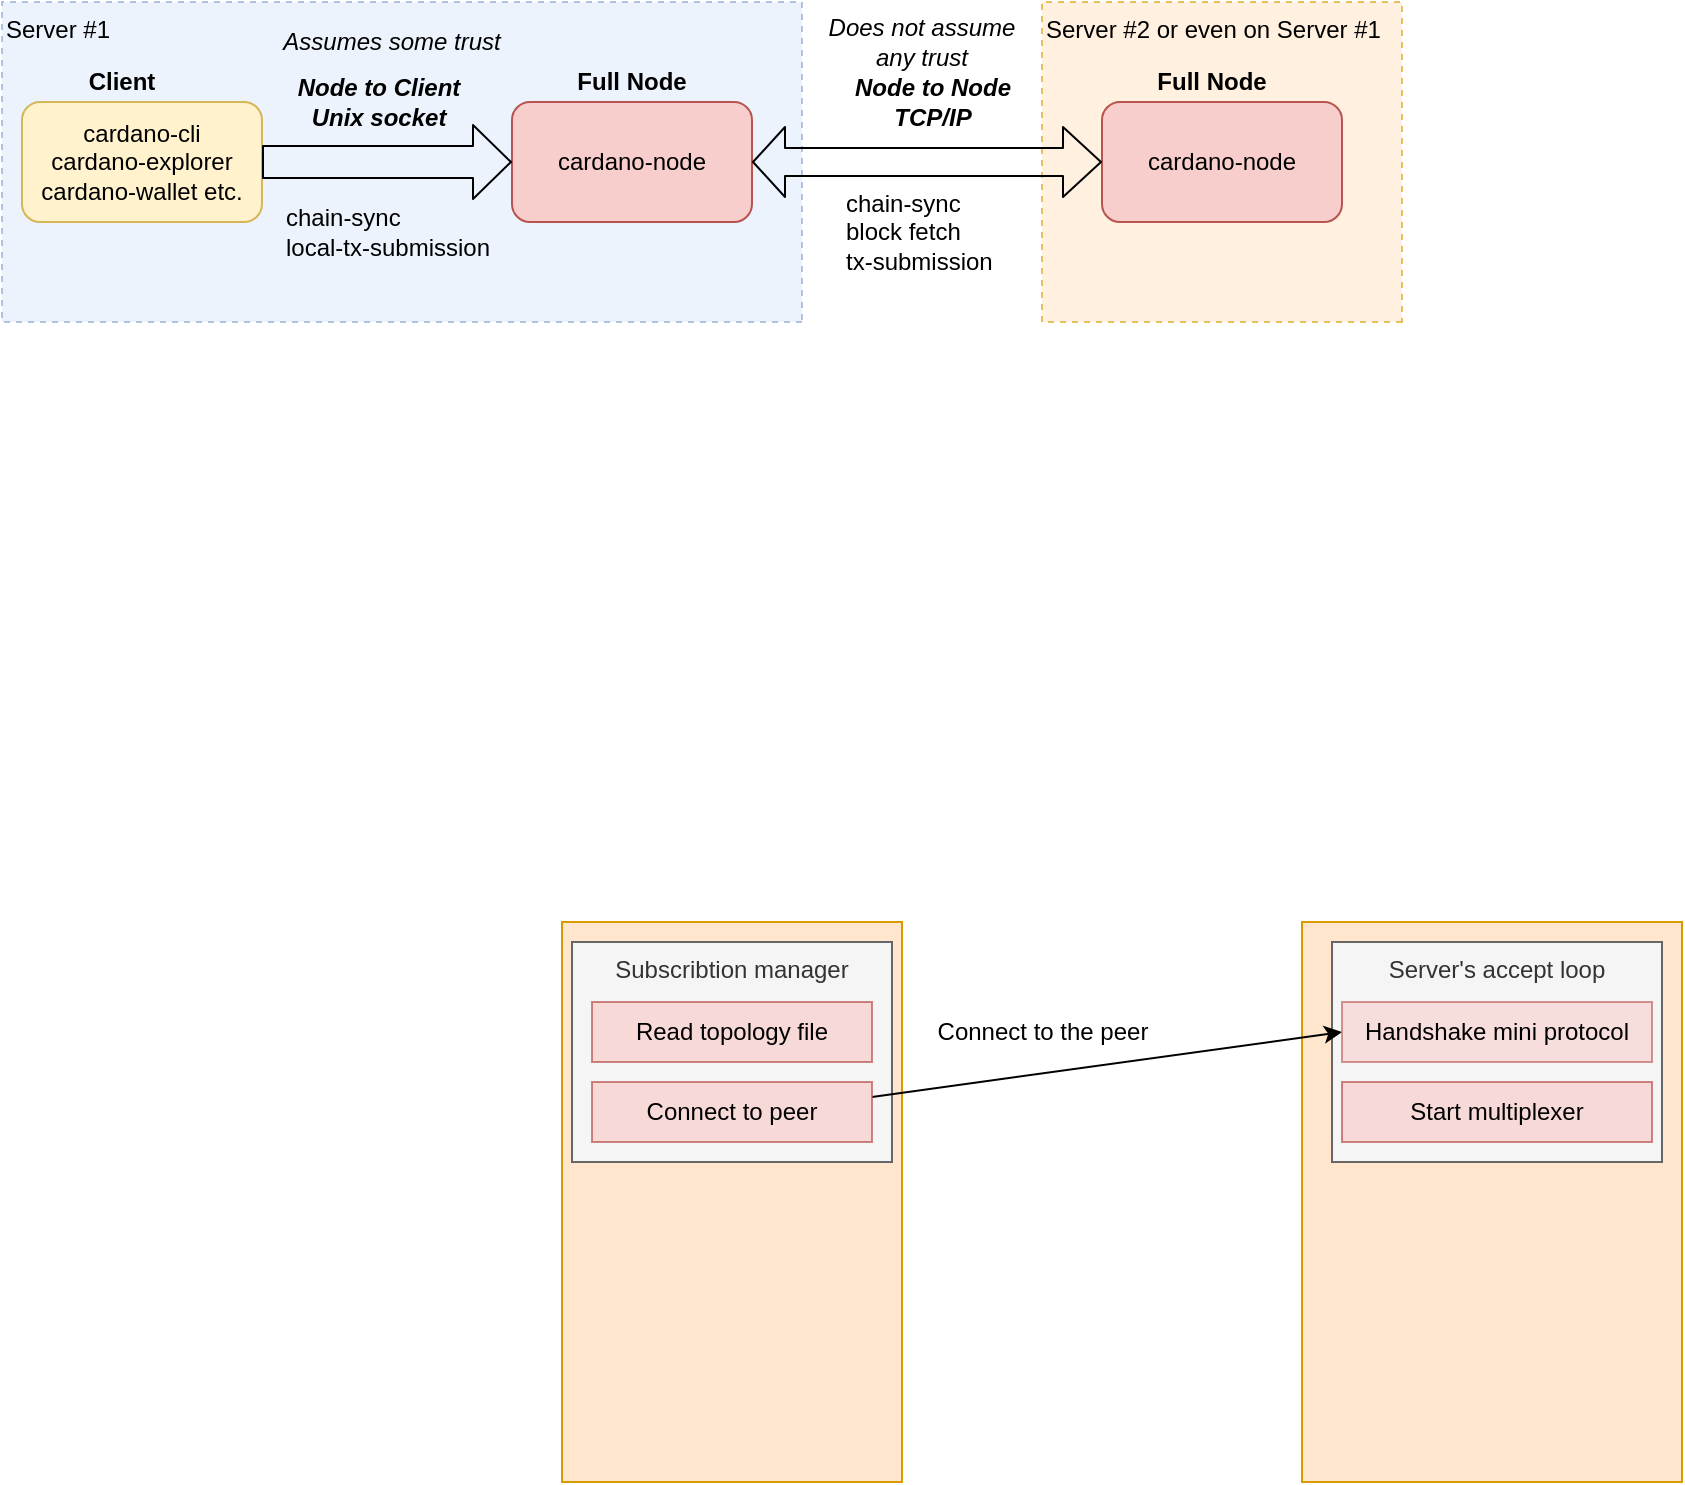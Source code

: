 <mxfile version="13.2.6" type="github">
  <diagram id="o-6-cCsUGdHhvSfyFfvp" name="Page-1">
    <mxGraphModel dx="1186" dy="685" grid="1" gridSize="10" guides="1" tooltips="1" connect="1" arrows="1" fold="1" page="1" pageScale="1" pageWidth="1169" pageHeight="827" math="0" shadow="0">
      <root>
        <mxCell id="0" />
        <mxCell id="1" parent="0" />
        <mxCell id="mXt_HiQNrAfsVmuwmWfo-2" value="Server #2 or even on Server #1" style="rounded=0;whiteSpace=wrap;html=1;shadow=0;verticalAlign=top;align=left;labelBackgroundColor=none;fillColor=#ffe6cc;strokeColor=#d79b00;dashed=1;direction=west;comic=0;opacity=60;" vertex="1" parent="1">
          <mxGeometry x="560" y="40" width="180" height="160" as="geometry" />
        </mxCell>
        <mxCell id="mXt_HiQNrAfsVmuwmWfo-1" value="Server #1" style="rounded=0;whiteSpace=wrap;html=1;shadow=0;verticalAlign=top;align=left;labelBackgroundColor=none;fillColor=#dae8fc;strokeColor=#6c8ebf;dashed=1;direction=west;comic=0;opacity=50;" vertex="1" parent="1">
          <mxGeometry x="40" y="40" width="400" height="160" as="geometry" />
        </mxCell>
        <mxCell id="l2yK3TH7M7PTGYh5xhXL-1" value="cardano-node" style="rounded=1;whiteSpace=wrap;html=1;fillColor=#f8cecc;strokeColor=#b85450;" parent="1" vertex="1">
          <mxGeometry x="295" y="90" width="120" height="60" as="geometry" />
        </mxCell>
        <mxCell id="l2yK3TH7M7PTGYh5xhXL-2" value="cardano-node" style="rounded=1;whiteSpace=wrap;html=1;fillColor=#f8cecc;strokeColor=#b85450;" parent="1" vertex="1">
          <mxGeometry x="590" y="90" width="120" height="60" as="geometry" />
        </mxCell>
        <mxCell id="l2yK3TH7M7PTGYh5xhXL-3" value="cardano-cli&lt;br&gt;cardano-explorer&lt;br&gt;&lt;span&gt;cardano-wallet etc.&lt;/span&gt;" style="rounded=1;whiteSpace=wrap;html=1;align=center;fillColor=#fff2cc;strokeColor=#d6b656;" parent="1" vertex="1">
          <mxGeometry x="50" y="90" width="120" height="60" as="geometry" />
        </mxCell>
        <mxCell id="l2yK3TH7M7PTGYh5xhXL-8" value="chain-sync&lt;br&gt;block fetch&lt;br&gt;tx-submission" style="text;html=1;strokeColor=none;fillColor=none;align=left;verticalAlign=middle;whiteSpace=wrap;rounded=0;" parent="1" vertex="1">
          <mxGeometry x="460" y="135" width="90" height="40" as="geometry" />
        </mxCell>
        <mxCell id="l2yK3TH7M7PTGYh5xhXL-9" value="chain-sync&lt;br&gt;local-tx-submission" style="text;html=1;strokeColor=none;fillColor=none;align=left;verticalAlign=middle;whiteSpace=wrap;rounded=0;" parent="1" vertex="1">
          <mxGeometry x="180" y="140" width="110" height="30" as="geometry" />
        </mxCell>
        <mxCell id="l2yK3TH7M7PTGYh5xhXL-11" value="Full Node" style="text;html=1;strokeColor=none;fillColor=none;align=center;verticalAlign=middle;whiteSpace=wrap;rounded=0;fontSize=12;fontStyle=1" parent="1" vertex="1">
          <mxGeometry x="310" y="70" width="90" height="20" as="geometry" />
        </mxCell>
        <mxCell id="l2yK3TH7M7PTGYh5xhXL-12" value="Client" style="text;html=1;strokeColor=none;fillColor=none;align=center;verticalAlign=middle;whiteSpace=wrap;rounded=0;fontSize=12;fontStyle=1" parent="1" vertex="1">
          <mxGeometry x="80" y="70" width="40" height="20" as="geometry" />
        </mxCell>
        <mxCell id="l2yK3TH7M7PTGYh5xhXL-14" value="" style="rounded=0;whiteSpace=wrap;html=1;fillColor=#ffe6cc;strokeColor=#d79b00;glass=0;shadow=0;comic=0;" parent="1" vertex="1">
          <mxGeometry x="320" y="500" width="170" height="280" as="geometry" />
        </mxCell>
        <mxCell id="l2yK3TH7M7PTGYh5xhXL-16" value="Subscribtion manager" style="rounded=0;whiteSpace=wrap;html=1;shadow=0;glass=0;comic=0;fontSize=12;align=center;fillColor=#f5f5f5;strokeColor=#666666;fontColor=#333333;verticalAlign=top;" parent="1" vertex="1">
          <mxGeometry x="325" y="510" width="160" height="110" as="geometry" />
        </mxCell>
        <mxCell id="l2yK3TH7M7PTGYh5xhXL-17" value="" style="rounded=0;whiteSpace=wrap;html=1;fillColor=#ffe6cc;strokeColor=#d79b00;glass=0;shadow=0;comic=0;" parent="1" vertex="1">
          <mxGeometry x="690" y="500" width="190" height="280" as="geometry" />
        </mxCell>
        <mxCell id="l2yK3TH7M7PTGYh5xhXL-18" value="Server&#39;s accept loop" style="rounded=0;whiteSpace=wrap;html=1;shadow=0;glass=0;comic=0;fontSize=12;align=center;fillColor=#f5f5f5;strokeColor=#666666;fontColor=#333333;verticalAlign=top;" parent="1" vertex="1">
          <mxGeometry x="705" y="510" width="165" height="110" as="geometry" />
        </mxCell>
        <mxCell id="l2yK3TH7M7PTGYh5xhXL-19" value="" style="endArrow=classic;html=1;fontSize=12;exitX=1;exitY=0.25;exitDx=0;exitDy=0;entryX=0;entryY=0.5;entryDx=0;entryDy=0;" parent="1" source="l2yK3TH7M7PTGYh5xhXL-27" target="l2yK3TH7M7PTGYh5xhXL-22" edge="1">
          <mxGeometry width="50" height="50" relative="1" as="geometry">
            <mxPoint x="810" y="580" as="sourcePoint" />
            <mxPoint x="815" y="538" as="targetPoint" />
          </mxGeometry>
        </mxCell>
        <mxCell id="l2yK3TH7M7PTGYh5xhXL-20" value="Connect to the peer" style="edgeLabel;html=1;align=center;verticalAlign=middle;resizable=0;points=[];fontSize=12;" parent="l2yK3TH7M7PTGYh5xhXL-19" vertex="1" connectable="0">
          <mxGeometry x="-0.104" relative="1" as="geometry">
            <mxPoint x="-20.66" y="-17.89" as="offset" />
          </mxGeometry>
        </mxCell>
        <mxCell id="l2yK3TH7M7PTGYh5xhXL-22" value="Handshake mini protocol" style="rounded=0;whiteSpace=wrap;html=1;shadow=0;glass=0;comic=0;fontSize=12;align=center;fillColor=#f8cecc;strokeColor=#b85450;opacity=60;" parent="1" vertex="1">
          <mxGeometry x="710" y="540" width="155" height="30" as="geometry" />
        </mxCell>
        <mxCell id="l2yK3TH7M7PTGYh5xhXL-23" value="Start multiplexer" style="rounded=0;whiteSpace=wrap;html=1;shadow=0;glass=0;comic=0;fontSize=12;align=center;fillColor=#f8cecc;strokeColor=#b85450;opacity=70;" parent="1" vertex="1">
          <mxGeometry x="710" y="580" width="155" height="30" as="geometry" />
        </mxCell>
        <mxCell id="l2yK3TH7M7PTGYh5xhXL-25" value="Read topology file" style="rounded=0;whiteSpace=wrap;html=1;shadow=0;glass=0;comic=0;fontSize=12;opacity=70;align=center;fillColor=#f8cecc;strokeColor=#b85450;" parent="1" vertex="1">
          <mxGeometry x="335" y="540" width="140" height="30" as="geometry" />
        </mxCell>
        <mxCell id="l2yK3TH7M7PTGYh5xhXL-27" value="Connect to peer" style="rounded=0;whiteSpace=wrap;html=1;shadow=0;glass=0;comic=0;fontSize=12;opacity=70;align=center;fillColor=#f8cecc;strokeColor=#b85450;" parent="1" vertex="1">
          <mxGeometry x="335" y="580" width="140" height="30" as="geometry" />
        </mxCell>
        <mxCell id="mXt_HiQNrAfsVmuwmWfo-3" value="Full Node" style="text;html=1;strokeColor=none;fillColor=none;align=center;verticalAlign=middle;whiteSpace=wrap;rounded=0;fontSize=12;fontStyle=1" vertex="1" parent="1">
          <mxGeometry x="600" y="70" width="90" height="20" as="geometry" />
        </mxCell>
        <mxCell id="mXt_HiQNrAfsVmuwmWfo-4" value="" style="shape=flexArrow;endArrow=classic;startArrow=classic;html=1;strokeWidth=1;fontSize=12;width=14;startSize=5;entryX=0;entryY=0.5;entryDx=0;entryDy=0;exitX=1;exitY=0.5;exitDx=0;exitDy=0;" edge="1" parent="1" source="l2yK3TH7M7PTGYh5xhXL-1" target="l2yK3TH7M7PTGYh5xhXL-2">
          <mxGeometry width="50" height="50" relative="1" as="geometry">
            <mxPoint x="430" y="220" as="sourcePoint" />
            <mxPoint x="610" y="200" as="targetPoint" />
          </mxGeometry>
        </mxCell>
        <mxCell id="mXt_HiQNrAfsVmuwmWfo-6" value="Node to Node&lt;br&gt;TCP/IP" style="edgeLabel;html=1;align=center;verticalAlign=middle;resizable=0;points=[];fontSize=12;labelBackgroundColor=none;fontStyle=3" vertex="1" connectable="0" parent="mXt_HiQNrAfsVmuwmWfo-4">
          <mxGeometry x="-0.067" y="3" relative="1" as="geometry">
            <mxPoint x="8" y="-27" as="offset" />
          </mxGeometry>
        </mxCell>
        <mxCell id="mXt_HiQNrAfsVmuwmWfo-5" value="" style="shape=flexArrow;endArrow=classic;html=1;strokeWidth=1;fontSize=12;exitX=1;exitY=0.5;exitDx=0;exitDy=0;entryX=0;entryY=0.5;entryDx=0;entryDy=0;width=16;endSize=6;" edge="1" parent="1" source="l2yK3TH7M7PTGYh5xhXL-3" target="l2yK3TH7M7PTGYh5xhXL-1">
          <mxGeometry width="50" height="50" relative="1" as="geometry">
            <mxPoint x="275" y="270" as="sourcePoint" />
            <mxPoint x="325" y="220" as="targetPoint" />
          </mxGeometry>
        </mxCell>
        <mxCell id="mXt_HiQNrAfsVmuwmWfo-7" value="Node to Client&lt;br&gt;Unix socket" style="edgeLabel;html=1;align=center;verticalAlign=middle;resizable=0;points=[];fontSize=12;labelBackgroundColor=none;fontStyle=3" vertex="1" connectable="0" parent="mXt_HiQNrAfsVmuwmWfo-5">
          <mxGeometry x="-0.246" y="-1" relative="1" as="geometry">
            <mxPoint x="11" y="-31" as="offset" />
          </mxGeometry>
        </mxCell>
        <mxCell id="mXt_HiQNrAfsVmuwmWfo-10" value="Assumes some trust" style="text;html=1;strokeColor=none;fillColor=none;align=center;verticalAlign=middle;whiteSpace=wrap;rounded=0;shadow=0;dashed=1;comic=0;labelBackgroundColor=none;fontSize=12;opacity=60;fontStyle=2" vertex="1" parent="1">
          <mxGeometry x="175" y="50" width="120" height="20" as="geometry" />
        </mxCell>
        <mxCell id="mXt_HiQNrAfsVmuwmWfo-11" value="Does not assume&lt;br&gt;any trust" style="text;html=1;strokeColor=none;fillColor=none;align=center;verticalAlign=middle;whiteSpace=wrap;rounded=0;shadow=0;dashed=1;comic=0;labelBackgroundColor=none;fontSize=12;opacity=60;fontStyle=2" vertex="1" parent="1">
          <mxGeometry x="440" y="50" width="120" height="20" as="geometry" />
        </mxCell>
      </root>
    </mxGraphModel>
  </diagram>
</mxfile>
